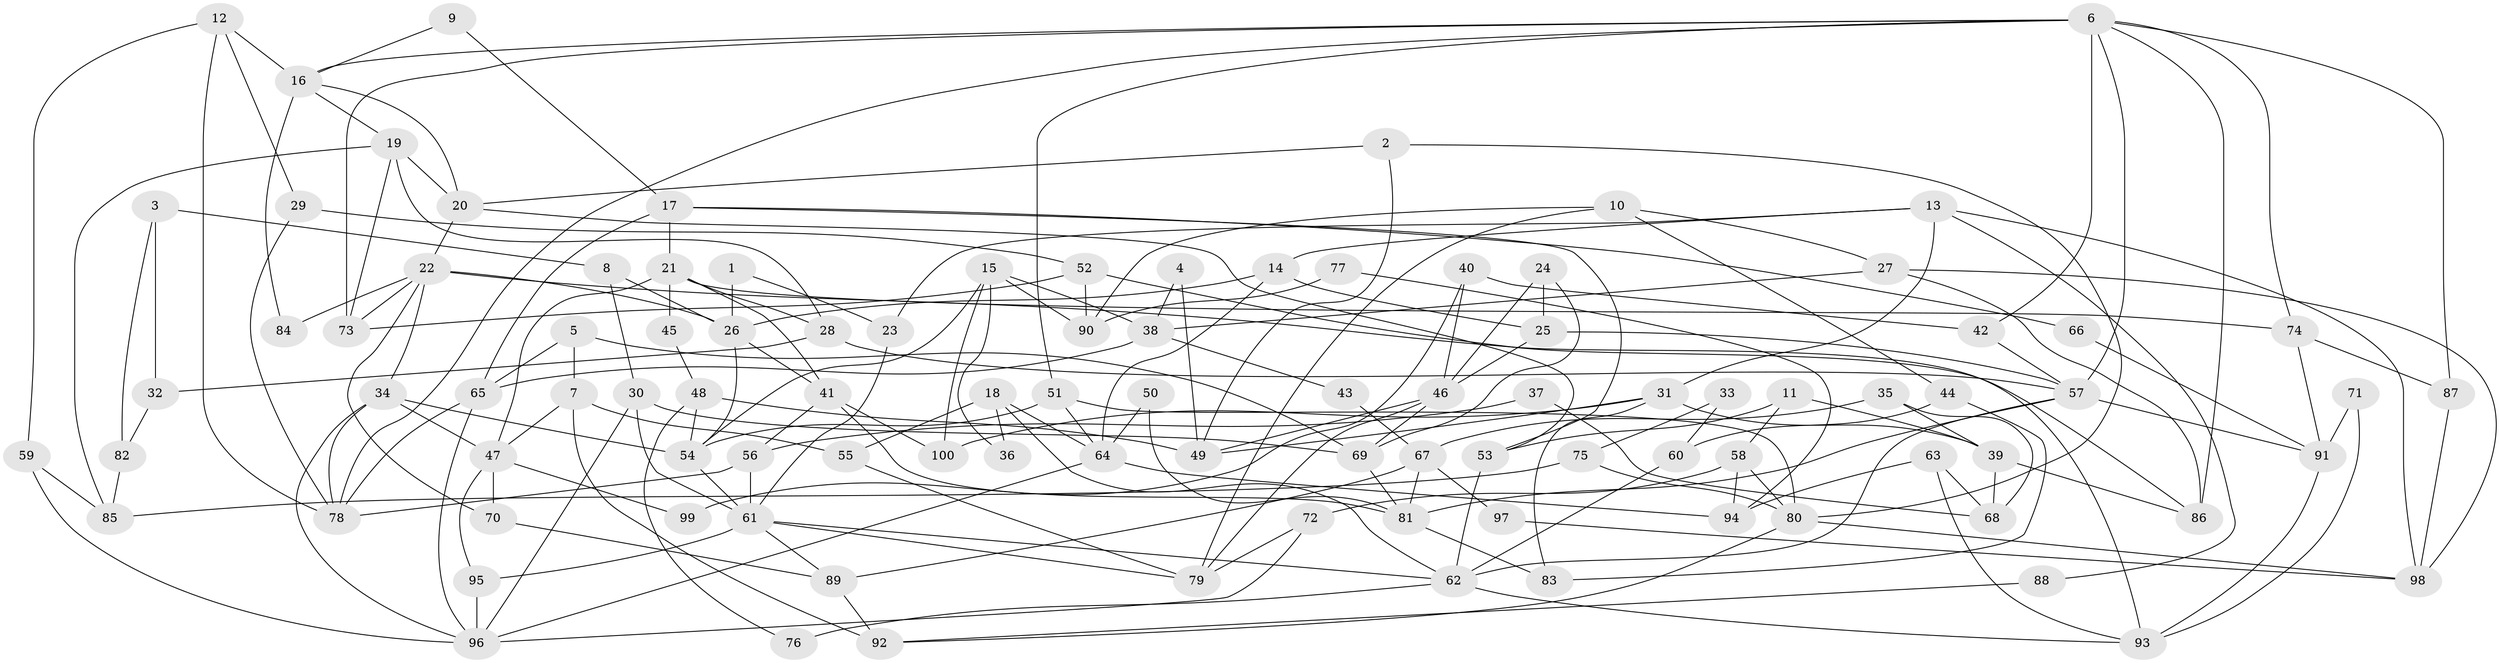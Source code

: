// Generated by graph-tools (version 1.1) at 2025/36/03/09/25 02:36:01]
// undirected, 100 vertices, 200 edges
graph export_dot {
graph [start="1"]
  node [color=gray90,style=filled];
  1;
  2;
  3;
  4;
  5;
  6;
  7;
  8;
  9;
  10;
  11;
  12;
  13;
  14;
  15;
  16;
  17;
  18;
  19;
  20;
  21;
  22;
  23;
  24;
  25;
  26;
  27;
  28;
  29;
  30;
  31;
  32;
  33;
  34;
  35;
  36;
  37;
  38;
  39;
  40;
  41;
  42;
  43;
  44;
  45;
  46;
  47;
  48;
  49;
  50;
  51;
  52;
  53;
  54;
  55;
  56;
  57;
  58;
  59;
  60;
  61;
  62;
  63;
  64;
  65;
  66;
  67;
  68;
  69;
  70;
  71;
  72;
  73;
  74;
  75;
  76;
  77;
  78;
  79;
  80;
  81;
  82;
  83;
  84;
  85;
  86;
  87;
  88;
  89;
  90;
  91;
  92;
  93;
  94;
  95;
  96;
  97;
  98;
  99;
  100;
  1 -- 23;
  1 -- 26;
  2 -- 49;
  2 -- 80;
  2 -- 20;
  3 -- 8;
  3 -- 32;
  3 -- 82;
  4 -- 38;
  4 -- 49;
  5 -- 65;
  5 -- 69;
  5 -- 7;
  6 -- 74;
  6 -- 78;
  6 -- 16;
  6 -- 42;
  6 -- 51;
  6 -- 57;
  6 -- 73;
  6 -- 86;
  6 -- 87;
  7 -- 55;
  7 -- 47;
  7 -- 92;
  8 -- 30;
  8 -- 26;
  9 -- 17;
  9 -- 16;
  10 -- 27;
  10 -- 79;
  10 -- 44;
  10 -- 90;
  11 -- 58;
  11 -- 53;
  11 -- 39;
  12 -- 78;
  12 -- 16;
  12 -- 29;
  12 -- 59;
  13 -- 98;
  13 -- 14;
  13 -- 23;
  13 -- 31;
  13 -- 88;
  14 -- 26;
  14 -- 25;
  14 -- 64;
  15 -- 54;
  15 -- 100;
  15 -- 36;
  15 -- 38;
  15 -- 90;
  16 -- 20;
  16 -- 19;
  16 -- 84;
  17 -- 21;
  17 -- 53;
  17 -- 65;
  17 -- 66;
  18 -- 62;
  18 -- 64;
  18 -- 36;
  18 -- 55;
  19 -- 73;
  19 -- 20;
  19 -- 28;
  19 -- 85;
  20 -- 22;
  20 -- 53;
  21 -- 41;
  21 -- 47;
  21 -- 28;
  21 -- 45;
  21 -- 74;
  22 -- 34;
  22 -- 26;
  22 -- 70;
  22 -- 73;
  22 -- 84;
  22 -- 93;
  23 -- 61;
  24 -- 69;
  24 -- 46;
  24 -- 25;
  25 -- 57;
  25 -- 46;
  26 -- 54;
  26 -- 41;
  27 -- 38;
  27 -- 86;
  27 -- 98;
  28 -- 32;
  28 -- 57;
  29 -- 52;
  29 -- 78;
  30 -- 61;
  30 -- 96;
  30 -- 69;
  31 -- 39;
  31 -- 49;
  31 -- 83;
  31 -- 100;
  32 -- 82;
  33 -- 75;
  33 -- 60;
  34 -- 78;
  34 -- 47;
  34 -- 54;
  34 -- 96;
  35 -- 39;
  35 -- 67;
  35 -- 68;
  37 -- 68;
  37 -- 56;
  38 -- 65;
  38 -- 43;
  39 -- 86;
  39 -- 68;
  40 -- 46;
  40 -- 42;
  40 -- 99;
  41 -- 56;
  41 -- 81;
  41 -- 100;
  42 -- 57;
  43 -- 67;
  44 -- 83;
  44 -- 60;
  45 -- 48;
  46 -- 69;
  46 -- 49;
  46 -- 79;
  47 -- 70;
  47 -- 95;
  47 -- 99;
  48 -- 54;
  48 -- 49;
  48 -- 76;
  50 -- 81;
  50 -- 64;
  51 -- 80;
  51 -- 54;
  51 -- 64;
  52 -- 73;
  52 -- 90;
  52 -- 86;
  53 -- 62;
  54 -- 61;
  55 -- 79;
  56 -- 61;
  56 -- 78;
  57 -- 62;
  57 -- 81;
  57 -- 91;
  58 -- 72;
  58 -- 94;
  58 -- 80;
  59 -- 96;
  59 -- 85;
  60 -- 62;
  61 -- 95;
  61 -- 62;
  61 -- 79;
  61 -- 89;
  62 -- 76;
  62 -- 93;
  63 -- 68;
  63 -- 93;
  63 -- 94;
  64 -- 94;
  64 -- 96;
  65 -- 96;
  65 -- 78;
  66 -- 91;
  67 -- 89;
  67 -- 81;
  67 -- 97;
  69 -- 81;
  70 -- 89;
  71 -- 93;
  71 -- 91;
  72 -- 96;
  72 -- 79;
  74 -- 91;
  74 -- 87;
  75 -- 85;
  75 -- 80;
  77 -- 94;
  77 -- 90;
  80 -- 98;
  80 -- 92;
  81 -- 83;
  82 -- 85;
  87 -- 98;
  88 -- 92;
  89 -- 92;
  91 -- 93;
  95 -- 96;
  97 -- 98;
}
